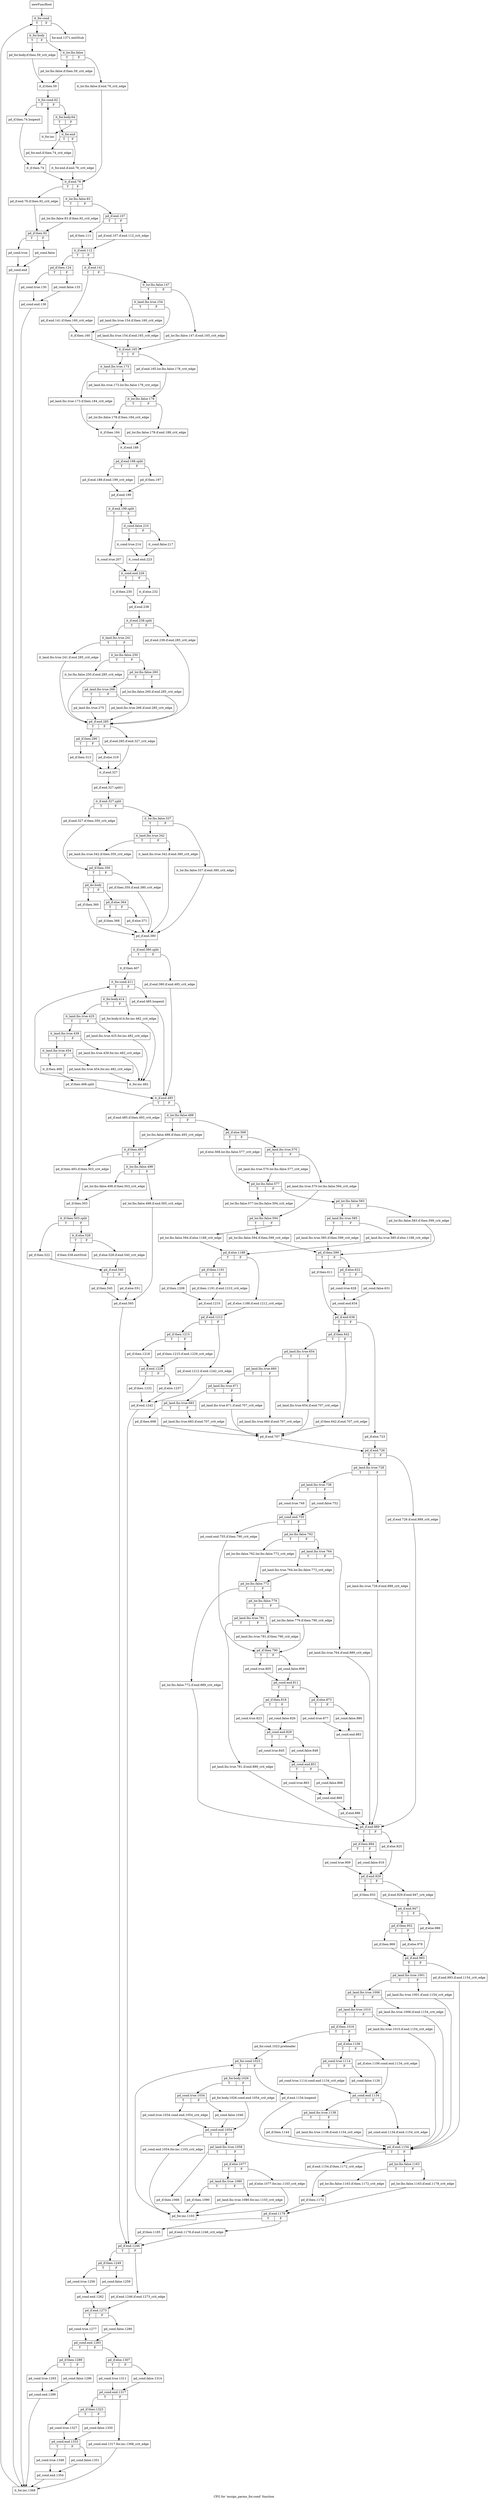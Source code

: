 digraph "CFG for 'assign_parms_for.cond' function" {
	label="CFG for 'assign_parms_for.cond' function";

	Node0xafe7210 [shape=record,label="{newFuncRoot}"];
	Node0xafe7210 -> Node0xafe7300;
	Node0xafe7260 [shape=record,label="{for.end.1371.exitStub}"];
	Node0xafe72b0 [shape=record,label="{if.then.538.exitStub}"];
	Node0xafe7300 [shape=record,label="{it_for.cond|{<s0>T|<s1>F}}"];
	Node0xafe7300:s0 -> Node0xafe7350;
	Node0xafe7300:s1 -> Node0xafe7260;
	Node0xafe7350 [shape=record,label="{it_for.body|{<s0>T|<s1>F}}"];
	Node0xafe7350:s0 -> Node0xafe7490;
	Node0xafe7350:s1 -> Node0xafe73a0;
	Node0xafe73a0 [shape=record,label="{it_lor.lhs.false|{<s0>T|<s1>F}}"];
	Node0xafe73a0:s0 -> Node0xafe7440;
	Node0xafe73a0:s1 -> Node0xafe73f0;
	Node0xafe73f0 [shape=record,label="{it_lor.lhs.false.if.end.76_crit_edge}"];
	Node0xafe73f0 -> Node0xafe77b0;
	Node0xafe7440 [shape=record,label="{pd_lor.lhs.false.if.then.59_crit_edge}"];
	Node0xafe7440 -> Node0xafe74e0;
	Node0xafe7490 [shape=record,label="{pd_for.body.if.then.59_crit_edge}"];
	Node0xafe7490 -> Node0xafe74e0;
	Node0xafe74e0 [shape=record,label="{it_if.then.59}"];
	Node0xafe74e0 -> Node0xafe7530;
	Node0xafe7530 [shape=record,label="{it_for.cond.62|{<s0>T|<s1>F}}"];
	Node0xafe7530:s0 -> Node0xafe7710;
	Node0xafe7530:s1 -> Node0xafe7580;
	Node0xafe7580 [shape=record,label="{it_for.body.64|{<s0>T|<s1>F}}"];
	Node0xafe7580:s0 -> Node0xafe7620;
	Node0xafe7580:s1 -> Node0xafe75d0;
	Node0xafe75d0 [shape=record,label="{it_for.inc}"];
	Node0xafe75d0 -> Node0xafe7530;
	Node0xafe7620 [shape=record,label="{it_for.end|{<s0>T|<s1>F}}"];
	Node0xafe7620:s0 -> Node0xafe76c0;
	Node0xafe7620:s1 -> Node0xafe7670;
	Node0xafe7670 [shape=record,label="{it_for.end.if.end.76_crit_edge}"];
	Node0xafe7670 -> Node0xafe77b0;
	Node0xafe76c0 [shape=record,label="{pd_for.end.if.then.74_crit_edge}"];
	Node0xafe76c0 -> Node0xafe7760;
	Node0xafe7710 [shape=record,label="{pd_if.then.74.loopexit}"];
	Node0xafe7710 -> Node0xafe7760;
	Node0xafe7760 [shape=record,label="{it_if.then.74}"];
	Node0xafe7760 -> Node0xafe77b0;
	Node0xafe77b0 [shape=record,label="{it_if.end.76|{<s0>T|<s1>F}}"];
	Node0xafe77b0:s0 -> Node0xafece40;
	Node0xafe77b0:s1 -> Node0xafe7800;
	Node0xafe7800 [shape=record,label="{it_lor.lhs.false.83|{<s0>T|<s1>F}}"];
	Node0xafe7800:s0 -> Node0xafecdf0;
	Node0xafe7800:s1 -> Node0xafe7850;
	Node0xafe7850 [shape=record,label="{pd_if.end.107|{<s0>T|<s1>F}}"];
	Node0xafe7850:s0 -> Node0xafe78f0;
	Node0xafe7850:s1 -> Node0xafe78a0;
	Node0xafe78a0 [shape=record,label="{pd_if.end.107.if.end.112_crit_edge}"];
	Node0xafe78a0 -> Node0xafe7940;
	Node0xafe78f0 [shape=record,label="{pd_if.then.111}"];
	Node0xafe78f0 -> Node0xafe7940;
	Node0xafe7940 [shape=record,label="{it_if.end.112|{<s0>T|<s1>F}}"];
	Node0xafe7940:s0 -> Node0xafeccb0;
	Node0xafe7940:s1 -> Node0xafe7990;
	Node0xafe7990 [shape=record,label="{it_if.end.141|{<s0>T|<s1>F}}"];
	Node0xafe7990:s0 -> Node0xafe7b70;
	Node0xafe7990:s1 -> Node0xafe79e0;
	Node0xafe79e0 [shape=record,label="{it_lor.lhs.false.147|{<s0>T|<s1>F}}"];
	Node0xafe79e0:s0 -> Node0xafe7a80;
	Node0xafe79e0:s1 -> Node0xafe7a30;
	Node0xafe7a30 [shape=record,label="{pd_lor.lhs.false.147.if.end.165_crit_edge}"];
	Node0xafe7a30 -> Node0xafe7c10;
	Node0xafe7a80 [shape=record,label="{it_land.lhs.true.154|{<s0>T|<s1>F}}"];
	Node0xafe7a80:s0 -> Node0xafe7b20;
	Node0xafe7a80:s1 -> Node0xafe7ad0;
	Node0xafe7ad0 [shape=record,label="{pd_land.lhs.true.154.if.end.165_crit_edge}"];
	Node0xafe7ad0 -> Node0xafe7c10;
	Node0xafe7b20 [shape=record,label="{pd_land.lhs.true.154.if.then.160_crit_edge}"];
	Node0xafe7b20 -> Node0xafe7bc0;
	Node0xafe7b70 [shape=record,label="{pd_if.end.141.if.then.160_crit_edge}"];
	Node0xafe7b70 -> Node0xafe7bc0;
	Node0xafe7bc0 [shape=record,label="{it_if.then.160}"];
	Node0xafe7bc0 -> Node0xafe7c10;
	Node0xafe7c10 [shape=record,label="{it_if.end.165|{<s0>T|<s1>F}}"];
	Node0xafe7c10:s0 -> Node0xafe7cb0;
	Node0xafe7c10:s1 -> Node0xafe7c60;
	Node0xafe7c60 [shape=record,label="{pd_if.end.165.lor.lhs.false.178_crit_edge}"];
	Node0xafe7c60 -> Node0xafe7d50;
	Node0xafe7cb0 [shape=record,label="{it_land.lhs.true.173|{<s0>T|<s1>F}}"];
	Node0xafe7cb0:s0 -> Node0xafe7e40;
	Node0xafe7cb0:s1 -> Node0xafe7d00;
	Node0xafe7d00 [shape=record,label="{pd_land.lhs.true.173.lor.lhs.false.178_crit_edge}"];
	Node0xafe7d00 -> Node0xafe7d50;
	Node0xafe7d50 [shape=record,label="{it_lor.lhs.false.178|{<s0>T|<s1>F}}"];
	Node0xafe7d50:s0 -> Node0xafe7df0;
	Node0xafe7d50:s1 -> Node0xafe7da0;
	Node0xafe7da0 [shape=record,label="{pd_lor.lhs.false.178.if.end.188_crit_edge}"];
	Node0xafe7da0 -> Node0xafe7ee0;
	Node0xafe7df0 [shape=record,label="{pd_lor.lhs.false.178.if.then.184_crit_edge}"];
	Node0xafe7df0 -> Node0xafe7e90;
	Node0xafe7e40 [shape=record,label="{pd_land.lhs.true.173.if.then.184_crit_edge}"];
	Node0xafe7e40 -> Node0xafe7e90;
	Node0xafe7e90 [shape=record,label="{it_if.then.184}"];
	Node0xafe7e90 -> Node0xafe7ee0;
	Node0xafe7ee0 [shape=record,label="{it_if.end.188}"];
	Node0xafe7ee0 -> Node0xf701230;
	Node0xf701230 [shape=record,label="{pd_if.end.188.split|{<s0>T|<s1>F}}"];
	Node0xf701230:s0 -> Node0xafe7f80;
	Node0xf701230:s1 -> Node0xafe7f30;
	Node0xafe7f30 [shape=record,label="{pd_if.then.197}"];
	Node0xafe7f30 -> Node0xafe7fd0;
	Node0xafe7f80 [shape=record,label="{pd_if.end.188.if.end.199_crit_edge}"];
	Node0xafe7f80 -> Node0xafe7fd0;
	Node0xafe7fd0 [shape=record,label="{pd_if.end.199}"];
	Node0xafe7fd0 -> Node0xf6fd800;
	Node0xf6fd800 [shape=record,label="{it_if.end.199.split|{<s0>T|<s1>F}}"];
	Node0xf6fd800:s0 -> Node0xafe8160;
	Node0xf6fd800:s1 -> Node0xafe8020;
	Node0xafe8020 [shape=record,label="{it_cond.false.210|{<s0>T|<s1>F}}"];
	Node0xafe8020:s0 -> Node0xafe80c0;
	Node0xafe8020:s1 -> Node0xafe8070;
	Node0xafe8070 [shape=record,label="{it_cond.false.217}"];
	Node0xafe8070 -> Node0xafe8110;
	Node0xafe80c0 [shape=record,label="{it_cond.true.214}"];
	Node0xafe80c0 -> Node0xafe8110;
	Node0xafe8110 [shape=record,label="{it_cond.end.223}"];
	Node0xafe8110 -> Node0xafe81b0;
	Node0xafe8160 [shape=record,label="{it_cond.true.207}"];
	Node0xafe8160 -> Node0xafe81b0;
	Node0xafe81b0 [shape=record,label="{it_cond.end.226|{<s0>T|<s1>F}}"];
	Node0xafe81b0:s0 -> Node0xafe8250;
	Node0xafe81b0:s1 -> Node0xafe8200;
	Node0xafe8200 [shape=record,label="{it_if.else.232}"];
	Node0xafe8200 -> Node0xafe82a0;
	Node0xafe8250 [shape=record,label="{it_if.then.230}"];
	Node0xafe8250 -> Node0xafe82a0;
	Node0xafe82a0 [shape=record,label="{pd_if.end.238}"];
	Node0xafe82a0 -> Node0xf6fc2e0;
	Node0xf6fc2e0 [shape=record,label="{it_if.end.238.split|{<s0>T|<s1>F}}"];
	Node0xf6fc2e0:s0 -> Node0xafe8340;
	Node0xf6fc2e0:s1 -> Node0xafe82f0;
	Node0xafe82f0 [shape=record,label="{pd_if.end.238.if.end.285_crit_edge}"];
	Node0xafe82f0 -> Node0xafe8610;
	Node0xafe8340 [shape=record,label="{it_land.lhs.true.241|{<s0>T|<s1>F}}"];
	Node0xafe8340:s0 -> Node0xafe85c0;
	Node0xafe8340:s1 -> Node0xafe8390;
	Node0xafe8390 [shape=record,label="{it_lor.lhs.false.250|{<s0>T|<s1>F}}"];
	Node0xafe8390:s0 -> Node0xafe8570;
	Node0xafe8390:s1 -> Node0xafe83e0;
	Node0xafe83e0 [shape=record,label="{pd_lor.lhs.false.260|{<s0>T|<s1>F}}"];
	Node0xafe83e0:s0 -> Node0xafe8480;
	Node0xafe83e0:s1 -> Node0xafe8430;
	Node0xafe8430 [shape=record,label="{pd_lor.lhs.false.260.if.end.285_crit_edge}"];
	Node0xafe8430 -> Node0xafe8610;
	Node0xafe8480 [shape=record,label="{pd_land.lhs.true.266|{<s0>T|<s1>F}}"];
	Node0xafe8480:s0 -> Node0xafe8520;
	Node0xafe8480:s1 -> Node0xafe84d0;
	Node0xafe84d0 [shape=record,label="{pd_land.lhs.true.266.if.end.285_crit_edge}"];
	Node0xafe84d0 -> Node0xafe8610;
	Node0xafe8520 [shape=record,label="{pd_land.lhs.true.275}"];
	Node0xafe8520 -> Node0xafe8610;
	Node0xafe8570 [shape=record,label="{it_lor.lhs.false.250.if.end.285_crit_edge}"];
	Node0xafe8570 -> Node0xafe8610;
	Node0xafe85c0 [shape=record,label="{it_land.lhs.true.241.if.end.285_crit_edge}"];
	Node0xafe85c0 -> Node0xafe8610;
	Node0xafe8610 [shape=record,label="{pd_if.end.285|{<s0>T|<s1>F}}"];
	Node0xafe8610:s0 -> Node0xafe86b0;
	Node0xafe8610:s1 -> Node0xafe8660;
	Node0xafe8660 [shape=record,label="{pd_if.end.285.if.end.327_crit_edge}"];
	Node0xafe8660 -> Node0xafe87a0;
	Node0xafe86b0 [shape=record,label="{pd_if.then.290|{<s0>T|<s1>F}}"];
	Node0xafe86b0:s0 -> Node0xafe8750;
	Node0xafe86b0:s1 -> Node0xafe8700;
	Node0xafe8700 [shape=record,label="{pd_if.else.319}"];
	Node0xafe8700 -> Node0xafe87a0;
	Node0xafe8750 [shape=record,label="{pd_if.then.313}"];
	Node0xafe8750 -> Node0xafe87a0;
	Node0xafe87a0 [shape=record,label="{it_if.end.327}"];
	Node0xafe87a0 -> Node0xf6fcf90;
	Node0xf6fcf90 [shape=record,label="{pd_if.end.327.split1}"];
	Node0xf6fcf90 -> Node0xf6fd2c0;
	Node0xf6fd2c0 [shape=record,label="{it_if.end.327.split|{<s0>T|<s1>F}}"];
	Node0xf6fd2c0:s0 -> Node0xafe8980;
	Node0xf6fd2c0:s1 -> Node0xafe87f0;
	Node0xafe87f0 [shape=record,label="{it_lor.lhs.false.337|{<s0>T|<s1>F}}"];
	Node0xafe87f0:s0 -> Node0xafe8890;
	Node0xafe87f0:s1 -> Node0xafe8840;
	Node0xafe8840 [shape=record,label="{it_lor.lhs.false.337.if.end.380_crit_edge}"];
	Node0xafe8840 -> Node0xafe8c00;
	Node0xafe8890 [shape=record,label="{it_land.lhs.true.342|{<s0>T|<s1>F}}"];
	Node0xafe8890:s0 -> Node0xafe8930;
	Node0xafe8890:s1 -> Node0xafe88e0;
	Node0xafe88e0 [shape=record,label="{it_land.lhs.true.342.if.end.380_crit_edge}"];
	Node0xafe88e0 -> Node0xafe8c00;
	Node0xafe8930 [shape=record,label="{pd_land.lhs.true.342.if.then.350_crit_edge}"];
	Node0xafe8930 -> Node0xafe89d0;
	Node0xafe8980 [shape=record,label="{pd_if.end.327.if.then.350_crit_edge}"];
	Node0xafe8980 -> Node0xafe89d0;
	Node0xafe89d0 [shape=record,label="{pd_if.then.350|{<s0>T|<s1>F}}"];
	Node0xafe89d0:s0 -> Node0xafe8a70;
	Node0xafe89d0:s1 -> Node0xafe8a20;
	Node0xafe8a20 [shape=record,label="{pd_if.then.350.if.end.380_crit_edge}"];
	Node0xafe8a20 -> Node0xafe8c00;
	Node0xafe8a70 [shape=record,label="{pd_do.body|{<s0>T|<s1>F}}"];
	Node0xafe8a70:s0 -> Node0xafe8bb0;
	Node0xafe8a70:s1 -> Node0xafe8ac0;
	Node0xafe8ac0 [shape=record,label="{pd_if.else.364|{<s0>T|<s1>F}}"];
	Node0xafe8ac0:s0 -> Node0xafe8b60;
	Node0xafe8ac0:s1 -> Node0xafe8b10;
	Node0xafe8b10 [shape=record,label="{pd_if.else.371}"];
	Node0xafe8b10 -> Node0xafe8c00;
	Node0xafe8b60 [shape=record,label="{pd_if.then.368}"];
	Node0xafe8b60 -> Node0xafe8c00;
	Node0xafe8bb0 [shape=record,label="{pd_if.then.360}"];
	Node0xafe8bb0 -> Node0xafe8c00;
	Node0xafe8c00 [shape=record,label="{pd_if.end.380}"];
	Node0xafe8c00 -> Node0xf6fcb40;
	Node0xf6fcb40 [shape=record,label="{it_if.end.380.split|{<s0>T|<s1>F}}"];
	Node0xf6fcb40:s0 -> Node0xafe8ca0;
	Node0xf6fcb40:s1 -> Node0xafe8c50;
	Node0xafe8c50 [shape=record,label="{pd_if.end.380.if.end.485_crit_edge}"];
	Node0xafe8c50 -> Node0xafe90b0;
	Node0xafe8ca0 [shape=record,label="{it_if.then.407}"];
	Node0xafe8ca0 -> Node0xafe8cf0;
	Node0xafe8cf0 [shape=record,label="{it_for.cond.411|{<s0>T|<s1>F}}"];
	Node0xafe8cf0:s0 -> Node0xafe8d90;
	Node0xafe8cf0:s1 -> Node0xafe8d40;
	Node0xafe8d40 [shape=record,label="{pd_if.end.485.loopexit}"];
	Node0xafe8d40 -> Node0xafe90b0;
	Node0xafe8d90 [shape=record,label="{it_for.body.414|{<s0>T|<s1>F}}"];
	Node0xafe8d90:s0 -> Node0xafe8e30;
	Node0xafe8d90:s1 -> Node0xafe8de0;
	Node0xafe8de0 [shape=record,label="{pd_for.body.414.for.inc.482_crit_edge}"];
	Node0xafe8de0 -> Node0xafe9010;
	Node0xafe8e30 [shape=record,label="{it_land.lhs.true.425|{<s0>T|<s1>F}}"];
	Node0xafe8e30:s0 -> Node0xafe8ed0;
	Node0xafe8e30:s1 -> Node0xafe8e80;
	Node0xafe8e80 [shape=record,label="{pd_land.lhs.true.425.for.inc.482_crit_edge}"];
	Node0xafe8e80 -> Node0xafe9010;
	Node0xafe8ed0 [shape=record,label="{it_land.lhs.true.439|{<s0>T|<s1>F}}"];
	Node0xafe8ed0:s0 -> Node0xafe8f70;
	Node0xafe8ed0:s1 -> Node0xafe8f20;
	Node0xafe8f20 [shape=record,label="{pd_land.lhs.true.439.for.inc.482_crit_edge}"];
	Node0xafe8f20 -> Node0xafe9010;
	Node0xafe8f70 [shape=record,label="{it_land.lhs.true.454|{<s0>T|<s1>F}}"];
	Node0xafe8f70:s0 -> Node0xafe9060;
	Node0xafe8f70:s1 -> Node0xafe8fc0;
	Node0xafe8fc0 [shape=record,label="{pd_land.lhs.true.454.for.inc.482_crit_edge}"];
	Node0xafe8fc0 -> Node0xafe9010;
	Node0xafe9010 [shape=record,label="{it_for.inc.482}"];
	Node0xafe9010 -> Node0xafe8cf0;
	Node0xafe9060 [shape=record,label="{it_if.then.468}"];
	Node0xafe9060 -> Node0xf6fc570;
	Node0xf6fc570 [shape=record,label="{pd_if.then.468.split}"];
	Node0xf6fc570 -> Node0xafe90b0;
	Node0xafe90b0 [shape=record,label="{it_if.end.485|{<s0>T|<s1>F}}"];
	Node0xafe90b0:s0 -> Node0xafec030;
	Node0xafe90b0:s1 -> Node0xafe9100;
	Node0xafe9100 [shape=record,label="{it_lor.lhs.false.488|{<s0>T|<s1>F}}"];
	Node0xafe9100:s0 -> Node0xafebfe0;
	Node0xafe9100:s1 -> Node0xafe9150;
	Node0xafe9150 [shape=record,label="{pd_if.else.568|{<s0>T|<s1>F}}"];
	Node0xafe9150:s0 -> Node0xafe9290;
	Node0xafe9150:s1 -> Node0xafe91a0;
	Node0xafe91a0 [shape=record,label="{pd_land.lhs.true.570|{<s0>T|<s1>F}}"];
	Node0xafe91a0:s0 -> Node0xafe9240;
	Node0xafe91a0:s1 -> Node0xafe91f0;
	Node0xafe91f0 [shape=record,label="{pd_land.lhs.true.570.lor.lhs.false.594_crit_edge}"];
	Node0xafe91f0 -> Node0xafe9510;
	Node0xafe9240 [shape=record,label="{pd_land.lhs.true.570.lor.lhs.false.577_crit_edge}"];
	Node0xafe9240 -> Node0xafe92e0;
	Node0xafe9290 [shape=record,label="{pd_if.else.568.lor.lhs.false.577_crit_edge}"];
	Node0xafe9290 -> Node0xafe92e0;
	Node0xafe92e0 [shape=record,label="{pd_lor.lhs.false.577|{<s0>T|<s1>F}}"];
	Node0xafe92e0:s0 -> Node0xafe94c0;
	Node0xafe92e0:s1 -> Node0xafe9330;
	Node0xafe9330 [shape=record,label="{pd_lor.lhs.false.583|{<s0>T|<s1>F}}"];
	Node0xafe9330:s0 -> Node0xafe93d0;
	Node0xafe9330:s1 -> Node0xafe9380;
	Node0xafe9380 [shape=record,label="{pd_lor.lhs.false.583.if.then.599_crit_edge}"];
	Node0xafe9380 -> Node0xafe9ab0;
	Node0xafe93d0 [shape=record,label="{pd_land.lhs.true.585|{<s0>T|<s1>F}}"];
	Node0xafe93d0:s0 -> Node0xafe9470;
	Node0xafe93d0:s1 -> Node0xafe9420;
	Node0xafe9420 [shape=record,label="{pd_land.lhs.true.585.if.else.1188_crit_edge}"];
	Node0xafe9420 -> Node0xafe95b0;
	Node0xafe9470 [shape=record,label="{pd_land.lhs.true.585.if.then.599_crit_edge}"];
	Node0xafe9470 -> Node0xafe9ab0;
	Node0xafe94c0 [shape=record,label="{pd_lor.lhs.false.577.lor.lhs.false.594_crit_edge}"];
	Node0xafe94c0 -> Node0xafe9510;
	Node0xafe9510 [shape=record,label="{pd_lor.lhs.false.594|{<s0>T|<s1>F}}"];
	Node0xafe9510:s0 -> Node0xafe9a60;
	Node0xafe9510:s1 -> Node0xafe9560;
	Node0xafe9560 [shape=record,label="{pd_lor.lhs.false.594.if.else.1188_crit_edge}"];
	Node0xafe9560 -> Node0xafe95b0;
	Node0xafe95b0 [shape=record,label="{pd_if.else.1188|{<s0>T|<s1>F}}"];
	Node0xafe95b0:s0 -> Node0xafe9650;
	Node0xafe95b0:s1 -> Node0xafe9600;
	Node0xafe9600 [shape=record,label="{pd_if.else.1188.if.end.1212_crit_edge}"];
	Node0xafe9600 -> Node0xafe9790;
	Node0xafe9650 [shape=record,label="{pd_if.then.1191|{<s0>T|<s1>F}}"];
	Node0xafe9650:s0 -> Node0xafe96f0;
	Node0xafe9650:s1 -> Node0xafe96a0;
	Node0xafe96a0 [shape=record,label="{pd_if.then.1191.if.end.1210_crit_edge}"];
	Node0xafe96a0 -> Node0xafe9740;
	Node0xafe96f0 [shape=record,label="{pd_if.then.1208}"];
	Node0xafe96f0 -> Node0xafe9740;
	Node0xafe9740 [shape=record,label="{pd_if.end.1210}"];
	Node0xafe9740 -> Node0xafe9790;
	Node0xafe9790 [shape=record,label="{pd_if.end.1212|{<s0>T|<s1>F}}"];
	Node0xafe9790:s0 -> Node0xafe9830;
	Node0xafe9790:s1 -> Node0xafe97e0;
	Node0xafe97e0 [shape=record,label="{pd_if.end.1212.if.end.1242_crit_edge}"];
	Node0xafe97e0 -> Node0xafe9a10;
	Node0xafe9830 [shape=record,label="{pd_if.then.1215|{<s0>T|<s1>F}}"];
	Node0xafe9830:s0 -> Node0xafe98d0;
	Node0xafe9830:s1 -> Node0xafe9880;
	Node0xafe9880 [shape=record,label="{pd_if.then.1215.if.end.1229_crit_edge}"];
	Node0xafe9880 -> Node0xafe9920;
	Node0xafe98d0 [shape=record,label="{pd_if.then.1218}"];
	Node0xafe98d0 -> Node0xafe9920;
	Node0xafe9920 [shape=record,label="{pd_if.end.1229|{<s0>T|<s1>F}}"];
	Node0xafe9920:s0 -> Node0xafe99c0;
	Node0xafe9920:s1 -> Node0xafe9970;
	Node0xafe9970 [shape=record,label="{pd_if.else.1237}"];
	Node0xafe9970 -> Node0xafe9a10;
	Node0xafe99c0 [shape=record,label="{pd_if.then.1232}"];
	Node0xafe99c0 -> Node0xafe9a10;
	Node0xafe9a10 [shape=record,label="{pd_if.end.1242}"];
	Node0xafe9a10 -> Node0xafec490;
	Node0xafe9a60 [shape=record,label="{pd_lor.lhs.false.594.if.then.599_crit_edge}"];
	Node0xafe9a60 -> Node0xafe9ab0;
	Node0xafe9ab0 [shape=record,label="{pd_if.then.599|{<s0>T|<s1>F}}"];
	Node0xafe9ab0:s0 -> Node0xafe9c40;
	Node0xafe9ab0:s1 -> Node0xafe9b00;
	Node0xafe9b00 [shape=record,label="{pd_if.else.622|{<s0>T|<s1>F}}"];
	Node0xafe9b00:s0 -> Node0xafe9ba0;
	Node0xafe9b00:s1 -> Node0xafe9b50;
	Node0xafe9b50 [shape=record,label="{pd_cond.false.631}"];
	Node0xafe9b50 -> Node0xafe9bf0;
	Node0xafe9ba0 [shape=record,label="{pd_cond.true.628}"];
	Node0xafe9ba0 -> Node0xafe9bf0;
	Node0xafe9bf0 [shape=record,label="{pd_cond.end.634}"];
	Node0xafe9bf0 -> Node0xafe9c90;
	Node0xafe9c40 [shape=record,label="{pd_if.then.611}"];
	Node0xafe9c40 -> Node0xafe9c90;
	Node0xafe9c90 [shape=record,label="{pd_if.end.636|{<s0>T|<s1>F}}"];
	Node0xafe9c90:s0 -> Node0xafe9d30;
	Node0xafe9c90:s1 -> Node0xafe9ce0;
	Node0xafe9ce0 [shape=record,label="{pd_if.else.723}"];
	Node0xafe9ce0 -> Node0xafea0f0;
	Node0xafe9d30 [shape=record,label="{pd_if.then.642|{<s0>T|<s1>F}}"];
	Node0xafe9d30:s0 -> Node0xafe9dd0;
	Node0xafe9d30:s1 -> Node0xafe9d80;
	Node0xafe9d80 [shape=record,label="{pd_if.then.642.if.end.707_crit_edge}"];
	Node0xafe9d80 -> Node0xafea0a0;
	Node0xafe9dd0 [shape=record,label="{pd_land.lhs.true.654|{<s0>T|<s1>F}}"];
	Node0xafe9dd0:s0 -> Node0xafe9e70;
	Node0xafe9dd0:s1 -> Node0xafe9e20;
	Node0xafe9e20 [shape=record,label="{pd_land.lhs.true.654.if.end.707_crit_edge}"];
	Node0xafe9e20 -> Node0xafea0a0;
	Node0xafe9e70 [shape=record,label="{pd_land.lhs.true.660|{<s0>T|<s1>F}}"];
	Node0xafe9e70:s0 -> Node0xafe9f10;
	Node0xafe9e70:s1 -> Node0xafe9ec0;
	Node0xafe9ec0 [shape=record,label="{pd_land.lhs.true.660.if.end.707_crit_edge}"];
	Node0xafe9ec0 -> Node0xafea0a0;
	Node0xafe9f10 [shape=record,label="{pd_land.lhs.true.671|{<s0>T|<s1>F}}"];
	Node0xafe9f10:s0 -> Node0xafe9fb0;
	Node0xafe9f10:s1 -> Node0xafe9f60;
	Node0xafe9f60 [shape=record,label="{pd_land.lhs.true.671.if.end.707_crit_edge}"];
	Node0xafe9f60 -> Node0xafea0a0;
	Node0xafe9fb0 [shape=record,label="{pd_land.lhs.true.683|{<s0>T|<s1>F}}"];
	Node0xafe9fb0:s0 -> Node0xafea050;
	Node0xafe9fb0:s1 -> Node0xafea000;
	Node0xafea000 [shape=record,label="{pd_land.lhs.true.683.if.end.707_crit_edge}"];
	Node0xafea000 -> Node0xafea0a0;
	Node0xafea050 [shape=record,label="{pd_if.then.698}"];
	Node0xafea050 -> Node0xafea0a0;
	Node0xafea0a0 [shape=record,label="{pd_if.end.707}"];
	Node0xafea0a0 -> Node0xafea0f0;
	Node0xafea0f0 [shape=record,label="{pd_if.end.726|{<s0>T|<s1>F}}"];
	Node0xafea0f0:s0 -> Node0xafea190;
	Node0xafea0f0:s1 -> Node0xafea140;
	Node0xafea140 [shape=record,label="{pd_if.end.726.if.end.889_crit_edge}"];
	Node0xafea140 -> Node0xafead70;
	Node0xafea190 [shape=record,label="{pd_land.lhs.true.728|{<s0>T|<s1>F}}"];
	Node0xafea190:s0 -> Node0xafea230;
	Node0xafea190:s1 -> Node0xafea1e0;
	Node0xafea1e0 [shape=record,label="{pd_land.lhs.true.728.if.end.889_crit_edge}"];
	Node0xafea1e0 -> Node0xafead70;
	Node0xafea230 [shape=record,label="{pd_land.lhs.true.738|{<s0>T|<s1>F}}"];
	Node0xafea230:s0 -> Node0xafea2d0;
	Node0xafea230:s1 -> Node0xafea280;
	Node0xafea280 [shape=record,label="{pd_cond.false.752}"];
	Node0xafea280 -> Node0xafea320;
	Node0xafea2d0 [shape=record,label="{pd_cond.true.749}"];
	Node0xafea2d0 -> Node0xafea320;
	Node0xafea320 [shape=record,label="{pd_cond.end.755|{<s0>T|<s1>F}}"];
	Node0xafea320:s0 -> Node0xafea730;
	Node0xafea320:s1 -> Node0xafea370;
	Node0xafea370 [shape=record,label="{pd_lor.lhs.false.762|{<s0>T|<s1>F}}"];
	Node0xafea370:s0 -> Node0xafea4b0;
	Node0xafea370:s1 -> Node0xafea3c0;
	Node0xafea3c0 [shape=record,label="{pd_land.lhs.true.764|{<s0>T|<s1>F}}"];
	Node0xafea3c0:s0 -> Node0xafea460;
	Node0xafea3c0:s1 -> Node0xafea410;
	Node0xafea410 [shape=record,label="{pd_land.lhs.true.764.if.end.889_crit_edge}"];
	Node0xafea410 -> Node0xafead70;
	Node0xafea460 [shape=record,label="{pd_land.lhs.true.764.lor.lhs.false.772_crit_edge}"];
	Node0xafea460 -> Node0xafea500;
	Node0xafea4b0 [shape=record,label="{pd_lor.lhs.false.762.lor.lhs.false.772_crit_edge}"];
	Node0xafea4b0 -> Node0xafea500;
	Node0xafea500 [shape=record,label="{pd_lor.lhs.false.772|{<s0>T|<s1>F}}"];
	Node0xafea500:s0 -> Node0xafea6e0;
	Node0xafea500:s1 -> Node0xafea550;
	Node0xafea550 [shape=record,label="{pd_lor.lhs.false.779|{<s0>T|<s1>F}}"];
	Node0xafea550:s0 -> Node0xafea5f0;
	Node0xafea550:s1 -> Node0xafea5a0;
	Node0xafea5a0 [shape=record,label="{pd_lor.lhs.false.779.if.then.790_crit_edge}"];
	Node0xafea5a0 -> Node0xafea780;
	Node0xafea5f0 [shape=record,label="{pd_land.lhs.true.781|{<s0>T|<s1>F}}"];
	Node0xafea5f0:s0 -> Node0xafea690;
	Node0xafea5f0:s1 -> Node0xafea640;
	Node0xafea640 [shape=record,label="{pd_land.lhs.true.781.if.then.790_crit_edge}"];
	Node0xafea640 -> Node0xafea780;
	Node0xafea690 [shape=record,label="{pd_land.lhs.true.781.if.end.889_crit_edge}"];
	Node0xafea690 -> Node0xafead70;
	Node0xafea6e0 [shape=record,label="{pd_lor.lhs.false.772.if.end.889_crit_edge}"];
	Node0xafea6e0 -> Node0xafead70;
	Node0xafea730 [shape=record,label="{pd_cond.end.755.if.then.790_crit_edge}"];
	Node0xafea730 -> Node0xafea780;
	Node0xafea780 [shape=record,label="{pd_if.then.790|{<s0>T|<s1>F}}"];
	Node0xafea780:s0 -> Node0xafea820;
	Node0xafea780:s1 -> Node0xafea7d0;
	Node0xafea7d0 [shape=record,label="{pd_cond.false.808}"];
	Node0xafea7d0 -> Node0xafea870;
	Node0xafea820 [shape=record,label="{pd_cond.true.805}"];
	Node0xafea820 -> Node0xafea870;
	Node0xafea870 [shape=record,label="{pd_cond.end.811|{<s0>T|<s1>F}}"];
	Node0xafea870:s0 -> Node0xafeaa00;
	Node0xafea870:s1 -> Node0xafea8c0;
	Node0xafea8c0 [shape=record,label="{pd_if.else.873|{<s0>T|<s1>F}}"];
	Node0xafea8c0:s0 -> Node0xafea960;
	Node0xafea8c0:s1 -> Node0xafea910;
	Node0xafea910 [shape=record,label="{pd_cond.false.880}"];
	Node0xafea910 -> Node0xafea9b0;
	Node0xafea960 [shape=record,label="{pd_cond.true.877}"];
	Node0xafea960 -> Node0xafea9b0;
	Node0xafea9b0 [shape=record,label="{pd_cond.end.883}"];
	Node0xafea9b0 -> Node0xafead20;
	Node0xafeaa00 [shape=record,label="{pd_if.then.818|{<s0>T|<s1>F}}"];
	Node0xafeaa00:s0 -> Node0xafeaaa0;
	Node0xafeaa00:s1 -> Node0xafeaa50;
	Node0xafeaa50 [shape=record,label="{pd_cond.false.826}"];
	Node0xafeaa50 -> Node0xafeaaf0;
	Node0xafeaaa0 [shape=record,label="{pd_cond.true.823}"];
	Node0xafeaaa0 -> Node0xafeaaf0;
	Node0xafeaaf0 [shape=record,label="{pd_cond.end.829|{<s0>T|<s1>F}}"];
	Node0xafeaaf0:s0 -> Node0xafeab90;
	Node0xafeaaf0:s1 -> Node0xafeab40;
	Node0xafeab40 [shape=record,label="{pd_cond.false.848}"];
	Node0xafeab40 -> Node0xafeabe0;
	Node0xafeab90 [shape=record,label="{pd_cond.true.845}"];
	Node0xafeab90 -> Node0xafeabe0;
	Node0xafeabe0 [shape=record,label="{pd_cond.end.851|{<s0>T|<s1>F}}"];
	Node0xafeabe0:s0 -> Node0xafeac80;
	Node0xafeabe0:s1 -> Node0xafeac30;
	Node0xafeac30 [shape=record,label="{pd_cond.false.866}"];
	Node0xafeac30 -> Node0xafeacd0;
	Node0xafeac80 [shape=record,label="{pd_cond.true.863}"];
	Node0xafeac80 -> Node0xafeacd0;
	Node0xafeacd0 [shape=record,label="{pd_cond.end.869}"];
	Node0xafeacd0 -> Node0xafead20;
	Node0xafead20 [shape=record,label="{pd_if.end.886}"];
	Node0xafead20 -> Node0xafead70;
	Node0xafead70 [shape=record,label="{pd_if.end.889|{<s0>T|<s1>F}}"];
	Node0xafead70:s0 -> Node0xafeae10;
	Node0xafead70:s1 -> Node0xafeadc0;
	Node0xafeadc0 [shape=record,label="{pd_if.else.925}"];
	Node0xafeadc0 -> Node0xafeaf00;
	Node0xafeae10 [shape=record,label="{pd_if.then.894|{<s0>T|<s1>F}}"];
	Node0xafeae10:s0 -> Node0xafeaeb0;
	Node0xafeae10:s1 -> Node0xafeae60;
	Node0xafeae60 [shape=record,label="{pd_cond.false.916}"];
	Node0xafeae60 -> Node0xafeaf00;
	Node0xafeaeb0 [shape=record,label="{pd_cond.true.909}"];
	Node0xafeaeb0 -> Node0xafeaf00;
	Node0xafeaf00 [shape=record,label="{pd_if.end.929|{<s0>T|<s1>F}}"];
	Node0xafeaf00:s0 -> Node0xafeafa0;
	Node0xafeaf00:s1 -> Node0xafeaf50;
	Node0xafeaf50 [shape=record,label="{pd_if.end.929.if.end.947_crit_edge}"];
	Node0xafeaf50 -> Node0xafeaff0;
	Node0xafeafa0 [shape=record,label="{pd_if.then.933}"];
	Node0xafeafa0 -> Node0xafeaff0;
	Node0xafeaff0 [shape=record,label="{pd_if.end.947|{<s0>T|<s1>F}}"];
	Node0xafeaff0:s0 -> Node0xafeb090;
	Node0xafeaff0:s1 -> Node0xafeb040;
	Node0xafeb040 [shape=record,label="{pd_if.else.986}"];
	Node0xafeb040 -> Node0xafeb180;
	Node0xafeb090 [shape=record,label="{pd_if.then.952|{<s0>T|<s1>F}}"];
	Node0xafeb090:s0 -> Node0xafeb130;
	Node0xafeb090:s1 -> Node0xafeb0e0;
	Node0xafeb0e0 [shape=record,label="{pd_if.else.978}"];
	Node0xafeb0e0 -> Node0xafeb180;
	Node0xafeb130 [shape=record,label="{pd_if.then.969}"];
	Node0xafeb130 -> Node0xafeb180;
	Node0xafeb180 [shape=record,label="{pd_if.end.993|{<s0>T|<s1>F}}"];
	Node0xafeb180:s0 -> Node0xafeb220;
	Node0xafeb180:s1 -> Node0xafeb1d0;
	Node0xafeb1d0 [shape=record,label="{pd_if.end.993.if.end.1154_crit_edge}"];
	Node0xafeb1d0 -> Node0xafeb860;
	Node0xafeb220 [shape=record,label="{pd_land.lhs.true.1001|{<s0>T|<s1>F}}"];
	Node0xafeb220:s0 -> Node0xafeb2c0;
	Node0xafeb220:s1 -> Node0xafeb270;
	Node0xafeb270 [shape=record,label="{pd_land.lhs.true.1001.if.end.1154_crit_edge}"];
	Node0xafeb270 -> Node0xafeb860;
	Node0xafeb2c0 [shape=record,label="{pd_land.lhs.true.1006|{<s0>T|<s1>F}}"];
	Node0xafeb2c0:s0 -> Node0xafeb360;
	Node0xafeb2c0:s1 -> Node0xafeb310;
	Node0xafeb310 [shape=record,label="{pd_land.lhs.true.1006.if.end.1154_crit_edge}"];
	Node0xafeb310 -> Node0xafeb860;
	Node0xafeb360 [shape=record,label="{pd_land.lhs.true.1010|{<s0>T|<s1>F}}"];
	Node0xafeb360:s0 -> Node0xafeb400;
	Node0xafeb360:s1 -> Node0xafeb3b0;
	Node0xafeb3b0 [shape=record,label="{pd_land.lhs.true.1010.if.end.1154_crit_edge}"];
	Node0xafeb3b0 -> Node0xafeb860;
	Node0xafeb400 [shape=record,label="{pd_if.then.1016|{<s0>T|<s1>F}}"];
	Node0xafeb400:s0 -> Node0xafeb770;
	Node0xafeb400:s1 -> Node0xafeb450;
	Node0xafeb450 [shape=record,label="{pd_if.else.1106|{<s0>T|<s1>F}}"];
	Node0xafeb450:s0 -> Node0xafeb4f0;
	Node0xafeb450:s1 -> Node0xafeb4a0;
	Node0xafeb4a0 [shape=record,label="{pd_if.else.1106.cond.end.1134_crit_edge}"];
	Node0xafeb4a0 -> Node0xafeb5e0;
	Node0xafeb4f0 [shape=record,label="{pd_cond.true.1114|{<s0>T|<s1>F}}"];
	Node0xafeb4f0:s0 -> Node0xafeb590;
	Node0xafeb4f0:s1 -> Node0xafeb540;
	Node0xafeb540 [shape=record,label="{pd_cond.false.1126}"];
	Node0xafeb540 -> Node0xafeb5e0;
	Node0xafeb590 [shape=record,label="{pd_cond.true.1114.cond.end.1134_crit_edge}"];
	Node0xafeb590 -> Node0xafeb5e0;
	Node0xafeb5e0 [shape=record,label="{pd_cond.end.1134|{<s0>T|<s1>F}}"];
	Node0xafeb5e0:s0 -> Node0xafeb680;
	Node0xafeb5e0:s1 -> Node0xafeb630;
	Node0xafeb630 [shape=record,label="{pd_cond.end.1134.if.end.1154_crit_edge}"];
	Node0xafeb630 -> Node0xafeb860;
	Node0xafeb680 [shape=record,label="{pd_land.lhs.true.1138|{<s0>T|<s1>F}}"];
	Node0xafeb680:s0 -> Node0xafeb720;
	Node0xafeb680:s1 -> Node0xafeb6d0;
	Node0xafeb6d0 [shape=record,label="{pd_land.lhs.true.1138.if.end.1154_crit_edge}"];
	Node0xafeb6d0 -> Node0xafeb860;
	Node0xafeb720 [shape=record,label="{pd_if.then.1144}"];
	Node0xafeb720 -> Node0xafeb860;
	Node0xafeb770 [shape=record,label="{pd_for.cond.1023.preheader}"];
	Node0xafeb770 -> Node0xafeb7c0;
	Node0xafeb7c0 [shape=record,label="{pd_for.cond.1023|{<s0>T|<s1>F}}"];
	Node0xafeb7c0:s0 -> Node0xafebb30;
	Node0xafeb7c0:s1 -> Node0xafeb810;
	Node0xafeb810 [shape=record,label="{pd_if.end.1154.loopexit}"];
	Node0xafeb810 -> Node0xafeb860;
	Node0xafeb860 [shape=record,label="{pd_if.end.1154|{<s0>T|<s1>F}}"];
	Node0xafeb860:s0 -> Node0xafeb9a0;
	Node0xafeb860:s1 -> Node0xafeb8b0;
	Node0xafeb8b0 [shape=record,label="{pd_lor.lhs.false.1163|{<s0>T|<s1>F}}"];
	Node0xafeb8b0:s0 -> Node0xafeb950;
	Node0xafeb8b0:s1 -> Node0xafeb900;
	Node0xafeb900 [shape=record,label="{pd_lor.lhs.false.1163.if.end.1178_crit_edge}"];
	Node0xafeb900 -> Node0xafeba40;
	Node0xafeb950 [shape=record,label="{pd_lor.lhs.false.1163.if.then.1172_crit_edge}"];
	Node0xafeb950 -> Node0xafeb9f0;
	Node0xafeb9a0 [shape=record,label="{pd_if.end.1154.if.then.1172_crit_edge}"];
	Node0xafeb9a0 -> Node0xafeb9f0;
	Node0xafeb9f0 [shape=record,label="{pd_if.then.1172}"];
	Node0xafeb9f0 -> Node0xafeba40;
	Node0xafeba40 [shape=record,label="{pd_if.end.1178|{<s0>T|<s1>F}}"];
	Node0xafeba40:s0 -> Node0xafebae0;
	Node0xafeba40:s1 -> Node0xafeba90;
	Node0xafeba90 [shape=record,label="{pd_if.end.1178.if.end.1246_crit_edge}"];
	Node0xafeba90 -> Node0xafec490;
	Node0xafebae0 [shape=record,label="{pd_if.then.1185}"];
	Node0xafebae0 -> Node0xafec490;
	Node0xafebb30 [shape=record,label="{pd_for.body.1026|{<s0>T|<s1>F}}"];
	Node0xafebb30:s0 -> Node0xafebbd0;
	Node0xafebb30:s1 -> Node0xafebb80;
	Node0xafebb80 [shape=record,label="{pd_for.body.1026.cond.end.1054_crit_edge}"];
	Node0xafebb80 -> Node0xafebcc0;
	Node0xafebbd0 [shape=record,label="{pd_cond.true.1034|{<s0>T|<s1>F}}"];
	Node0xafebbd0:s0 -> Node0xafebc70;
	Node0xafebbd0:s1 -> Node0xafebc20;
	Node0xafebc20 [shape=record,label="{pd_cond.false.1046}"];
	Node0xafebc20 -> Node0xafebcc0;
	Node0xafebc70 [shape=record,label="{pd_cond.true.1034.cond.end.1054_crit_edge}"];
	Node0xafebc70 -> Node0xafebcc0;
	Node0xafebcc0 [shape=record,label="{pd_cond.end.1054|{<s0>T|<s1>F}}"];
	Node0xafebcc0:s0 -> Node0xafebf40;
	Node0xafebcc0:s1 -> Node0xafebd10;
	Node0xafebd10 [shape=record,label="{pd_land.lhs.true.1058|{<s0>T|<s1>F}}"];
	Node0xafebd10:s0 -> Node0xafebef0;
	Node0xafebd10:s1 -> Node0xafebd60;
	Node0xafebd60 [shape=record,label="{pd_if.else.1077|{<s0>T|<s1>F}}"];
	Node0xafebd60:s0 -> Node0xafebe00;
	Node0xafebd60:s1 -> Node0xafebdb0;
	Node0xafebdb0 [shape=record,label="{pd_if.else.1077.for.inc.1103_crit_edge}"];
	Node0xafebdb0 -> Node0xafebf90;
	Node0xafebe00 [shape=record,label="{pd_land.lhs.true.1080|{<s0>T|<s1>F}}"];
	Node0xafebe00:s0 -> Node0xafebea0;
	Node0xafebe00:s1 -> Node0xafebe50;
	Node0xafebe50 [shape=record,label="{pd_land.lhs.true.1080.for.inc.1103_crit_edge}"];
	Node0xafebe50 -> Node0xafebf90;
	Node0xafebea0 [shape=record,label="{pd_if.then.1090}"];
	Node0xafebea0 -> Node0xafebf90;
	Node0xafebef0 [shape=record,label="{pd_if.then.1066}"];
	Node0xafebef0 -> Node0xafebf90;
	Node0xafebf40 [shape=record,label="{pd_cond.end.1054.for.inc.1103_crit_edge}"];
	Node0xafebf40 -> Node0xafebf90;
	Node0xafebf90 [shape=record,label="{pd_for.inc.1103}"];
	Node0xafebf90 -> Node0xafeb7c0;
	Node0xafebfe0 [shape=record,label="{pd_lor.lhs.false.488.if.then.493_crit_edge}"];
	Node0xafebfe0 -> Node0xafec080;
	Node0xafec030 [shape=record,label="{pd_if.end.485.if.then.493_crit_edge}"];
	Node0xafec030 -> Node0xafec080;
	Node0xafec080 [shape=record,label="{it_if.then.493|{<s0>T|<s1>F}}"];
	Node0xafec080:s0 -> Node0xafec1c0;
	Node0xafec080:s1 -> Node0xafec0d0;
	Node0xafec0d0 [shape=record,label="{it_lor.lhs.false.498|{<s0>T|<s1>F}}"];
	Node0xafec0d0:s0 -> Node0xafec170;
	Node0xafec0d0:s1 -> Node0xafec120;
	Node0xafec120 [shape=record,label="{pd_lor.lhs.false.498.if.end.565_crit_edge}"];
	Node0xafec120 -> Node0xafec440;
	Node0xafec170 [shape=record,label="{pd_lor.lhs.false.498.if.then.503_crit_edge}"];
	Node0xafec170 -> Node0xafec210;
	Node0xafec1c0 [shape=record,label="{pd_if.then.493.if.then.503_crit_edge}"];
	Node0xafec1c0 -> Node0xafec210;
	Node0xafec210 [shape=record,label="{pd_if.then.503}"];
	Node0xafec210 -> Node0xf6fc1e0;
	Node0xf6fc1e0 [shape=record,label="{it_if.then.503.split|{<s0>T|<s1>F}}"];
	Node0xf6fc1e0:s0 -> Node0xafec300;
	Node0xf6fc1e0:s1 -> Node0xafec260;
	Node0xafec260 [shape=record,label="{it_if.else.528|{<s0>T|<s1>F}}"];
	Node0xafec260:s0 -> Node0xafe72b0;
	Node0xafec260:s1 -> Node0xafec2b0;
	Node0xafec2b0 [shape=record,label="{pd_if.else.528.if.end.540_crit_edge}"];
	Node0xafec2b0 -> Node0xafec350;
	Node0xafec300 [shape=record,label="{pd_if.then.522}"];
	Node0xafec300 -> Node0xafec350;
	Node0xafec350 [shape=record,label="{pd_if.end.540|{<s0>T|<s1>F}}"];
	Node0xafec350:s0 -> Node0xafec3f0;
	Node0xafec350:s1 -> Node0xafec3a0;
	Node0xafec3a0 [shape=record,label="{pd_if.else.551}"];
	Node0xafec3a0 -> Node0xafec440;
	Node0xafec3f0 [shape=record,label="{pd_if.then.545}"];
	Node0xafec3f0 -> Node0xafec440;
	Node0xafec440 [shape=record,label="{pd_if.end.565}"];
	Node0xafec440 -> Node0xafec490;
	Node0xafec490 [shape=record,label="{pd_if.end.1246|{<s0>T|<s1>F}}"];
	Node0xafec490:s0 -> Node0xafec530;
	Node0xafec490:s1 -> Node0xafec4e0;
	Node0xafec4e0 [shape=record,label="{pd_if.end.1246.if.end.1273_crit_edge}"];
	Node0xafec4e0 -> Node0xafec670;
	Node0xafec530 [shape=record,label="{pd_if.then.1249|{<s0>T|<s1>F}}"];
	Node0xafec530:s0 -> Node0xafec5d0;
	Node0xafec530:s1 -> Node0xafec580;
	Node0xafec580 [shape=record,label="{pd_cond.false.1259}"];
	Node0xafec580 -> Node0xafec620;
	Node0xafec5d0 [shape=record,label="{pd_cond.true.1256}"];
	Node0xafec5d0 -> Node0xafec620;
	Node0xafec620 [shape=record,label="{pd_cond.end.1262}"];
	Node0xafec620 -> Node0xafec670;
	Node0xafec670 [shape=record,label="{pd_if.end.1273|{<s0>T|<s1>F}}"];
	Node0xafec670:s0 -> Node0xafec710;
	Node0xafec670:s1 -> Node0xafec6c0;
	Node0xafec6c0 [shape=record,label="{pd_cond.false.1280}"];
	Node0xafec6c0 -> Node0xafec760;
	Node0xafec710 [shape=record,label="{pd_cond.true.1277}"];
	Node0xafec710 -> Node0xafec760;
	Node0xafec760 [shape=record,label="{pd_cond.end.1283|{<s0>T|<s1>F}}"];
	Node0xafec760:s0 -> Node0xafecb70;
	Node0xafec760:s1 -> Node0xafec7b0;
	Node0xafec7b0 [shape=record,label="{pd_if.else.1307|{<s0>T|<s1>F}}"];
	Node0xafec7b0:s0 -> Node0xafec850;
	Node0xafec7b0:s1 -> Node0xafec800;
	Node0xafec800 [shape=record,label="{pd_cond.false.1314}"];
	Node0xafec800 -> Node0xafec8a0;
	Node0xafec850 [shape=record,label="{pd_cond.true.1311}"];
	Node0xafec850 -> Node0xafec8a0;
	Node0xafec8a0 [shape=record,label="{pd_cond.end.1317|{<s0>T|<s1>F}}"];
	Node0xafec8a0:s0 -> Node0xafec940;
	Node0xafec8a0:s1 -> Node0xafec8f0;
	Node0xafec8f0 [shape=record,label="{pd_cond.end.1317.for.inc.1368_crit_edge}"];
	Node0xafec8f0 -> Node0xafecfd0;
	Node0xafec940 [shape=record,label="{pd_if.then.1323|{<s0>T|<s1>F}}"];
	Node0xafec940:s0 -> Node0xafec9e0;
	Node0xafec940:s1 -> Node0xafec990;
	Node0xafec990 [shape=record,label="{pd_cond.false.1330}"];
	Node0xafec990 -> Node0xafeca30;
	Node0xafec9e0 [shape=record,label="{pd_cond.true.1327}"];
	Node0xafec9e0 -> Node0xafeca30;
	Node0xafeca30 [shape=record,label="{pd_cond.end.1333|{<s0>T|<s1>F}}"];
	Node0xafeca30:s0 -> Node0xafecad0;
	Node0xafeca30:s1 -> Node0xafeca80;
	Node0xafeca80 [shape=record,label="{pd_cond.false.1351}"];
	Node0xafeca80 -> Node0xafecb20;
	Node0xafecad0 [shape=record,label="{pd_cond.true.1348}"];
	Node0xafecad0 -> Node0xafecb20;
	Node0xafecb20 [shape=record,label="{pd_cond.end.1354}"];
	Node0xafecb20 -> Node0xafecfd0;
	Node0xafecb70 [shape=record,label="{pd_if.then.1289|{<s0>T|<s1>F}}"];
	Node0xafecb70:s0 -> Node0xafecc10;
	Node0xafecb70:s1 -> Node0xafecbc0;
	Node0xafecbc0 [shape=record,label="{pd_cond.false.1296}"];
	Node0xafecbc0 -> Node0xafecc60;
	Node0xafecc10 [shape=record,label="{pd_cond.true.1293}"];
	Node0xafecc10 -> Node0xafecc60;
	Node0xafecc60 [shape=record,label="{pd_cond.end.1299}"];
	Node0xafecc60 -> Node0xafecfd0;
	Node0xafeccb0 [shape=record,label="{pd_if.then.124|{<s0>T|<s1>F}}"];
	Node0xafeccb0:s0 -> Node0xafecd50;
	Node0xafeccb0:s1 -> Node0xafecd00;
	Node0xafecd00 [shape=record,label="{pd_cond.false.133}"];
	Node0xafecd00 -> Node0xafecda0;
	Node0xafecd50 [shape=record,label="{pd_cond.true.130}"];
	Node0xafecd50 -> Node0xafecda0;
	Node0xafecda0 [shape=record,label="{pd_cond.end.136}"];
	Node0xafecda0 -> Node0xafecfd0;
	Node0xafecdf0 [shape=record,label="{pd_lor.lhs.false.83.if.then.92_crit_edge}"];
	Node0xafecdf0 -> Node0xafece90;
	Node0xafece40 [shape=record,label="{pd_if.end.76.if.then.92_crit_edge}"];
	Node0xafece40 -> Node0xafece90;
	Node0xafece90 [shape=record,label="{pd_if.then.92|{<s0>T|<s1>F}}"];
	Node0xafece90:s0 -> Node0xafecf30;
	Node0xafece90:s1 -> Node0xafecee0;
	Node0xafecee0 [shape=record,label="{pd_cond.false}"];
	Node0xafecee0 -> Node0xafecf80;
	Node0xafecf30 [shape=record,label="{pd_cond.true}"];
	Node0xafecf30 -> Node0xafecf80;
	Node0xafecf80 [shape=record,label="{pd_cond.end}"];
	Node0xafecf80 -> Node0xafecfd0;
	Node0xafecfd0 [shape=record,label="{it_for.inc.1368}"];
	Node0xafecfd0 -> Node0xafe7300;
}

